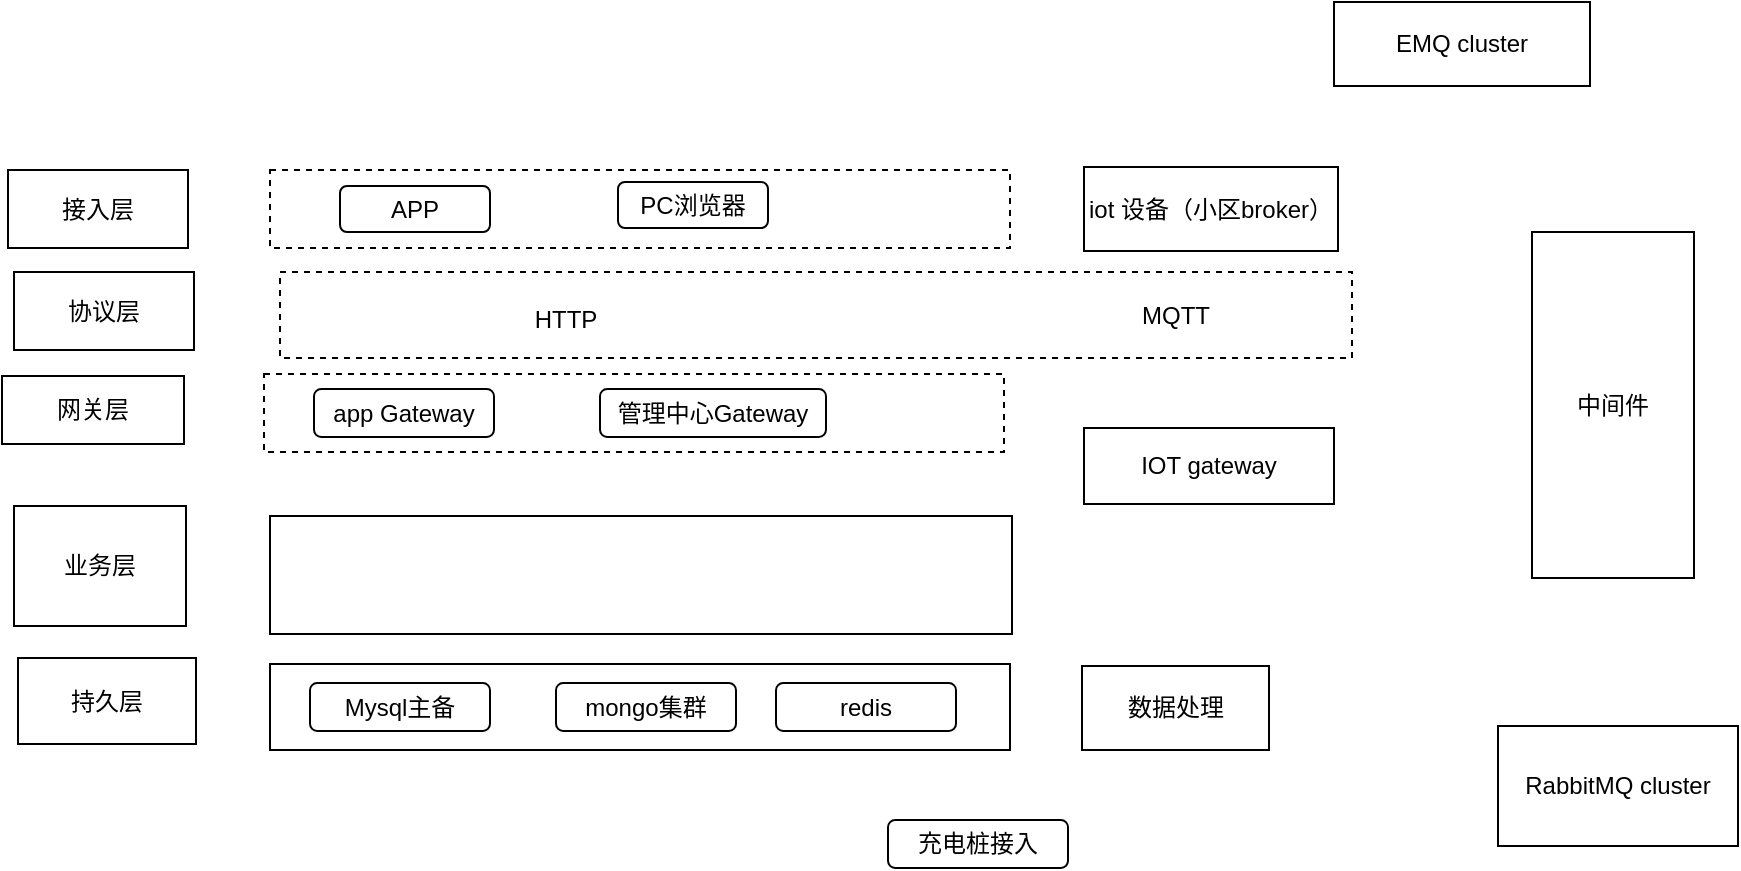 <mxfile version="13.6.5" type="github">
  <diagram id="TWzPcv6eyJnJzwMMlsIE" name="第 1 页">
    <mxGraphModel dx="1185" dy="635" grid="0" gridSize="10" guides="1" tooltips="1" connect="1" arrows="1" fold="1" page="1" pageScale="1" pageWidth="1169" pageHeight="827" math="0" shadow="0">
      <root>
        <mxCell id="0" />
        <mxCell id="1" parent="0" />
        <mxCell id="Q4y2o1uRb4vcTRyTDqqI-1" value="接入层" style="rounded=0;whiteSpace=wrap;html=1;" vertex="1" parent="1">
          <mxGeometry x="91" y="103" width="90" height="39" as="geometry" />
        </mxCell>
        <mxCell id="Q4y2o1uRb4vcTRyTDqqI-2" value="" style="rounded=0;whiteSpace=wrap;html=1;dashed=1;" vertex="1" parent="1">
          <mxGeometry x="222" y="103" width="370" height="39" as="geometry" />
        </mxCell>
        <mxCell id="Q4y2o1uRb4vcTRyTDqqI-3" value="APP" style="rounded=1;whiteSpace=wrap;html=1;" vertex="1" parent="1">
          <mxGeometry x="257" y="111" width="75" height="23" as="geometry" />
        </mxCell>
        <mxCell id="Q4y2o1uRb4vcTRyTDqqI-4" value="PC浏览器" style="rounded=1;whiteSpace=wrap;html=1;" vertex="1" parent="1">
          <mxGeometry x="396" y="109" width="75" height="23" as="geometry" />
        </mxCell>
        <mxCell id="Q4y2o1uRb4vcTRyTDqqI-7" value="网关层" style="rounded=0;whiteSpace=wrap;html=1;" vertex="1" parent="1">
          <mxGeometry x="88" y="206" width="91" height="34" as="geometry" />
        </mxCell>
        <mxCell id="Q4y2o1uRb4vcTRyTDqqI-8" value="" style="rounded=0;whiteSpace=wrap;html=1;dashed=1;" vertex="1" parent="1">
          <mxGeometry x="219" y="205" width="370" height="39" as="geometry" />
        </mxCell>
        <mxCell id="Q4y2o1uRb4vcTRyTDqqI-9" value="app Gateway" style="rounded=1;whiteSpace=wrap;html=1;" vertex="1" parent="1">
          <mxGeometry x="244" y="212.5" width="90" height="24" as="geometry" />
        </mxCell>
        <mxCell id="Q4y2o1uRb4vcTRyTDqqI-10" value="管理中心Gateway" style="rounded=1;whiteSpace=wrap;html=1;" vertex="1" parent="1">
          <mxGeometry x="387" y="212.5" width="113" height="24" as="geometry" />
        </mxCell>
        <mxCell id="Q4y2o1uRb4vcTRyTDqqI-12" value="充电桩接入" style="rounded=1;whiteSpace=wrap;html=1;" vertex="1" parent="1">
          <mxGeometry x="531" y="428" width="90" height="24" as="geometry" />
        </mxCell>
        <mxCell id="Q4y2o1uRb4vcTRyTDqqI-13" value="" style="rounded=0;whiteSpace=wrap;html=1;" vertex="1" parent="1">
          <mxGeometry x="222" y="350" width="370" height="43" as="geometry" />
        </mxCell>
        <mxCell id="Q4y2o1uRb4vcTRyTDqqI-14" value="持久层" style="rounded=0;whiteSpace=wrap;html=1;" vertex="1" parent="1">
          <mxGeometry x="96" y="347" width="89" height="43" as="geometry" />
        </mxCell>
        <mxCell id="Q4y2o1uRb4vcTRyTDqqI-15" value="Mysql主备" style="rounded=1;whiteSpace=wrap;html=1;" vertex="1" parent="1">
          <mxGeometry x="242" y="359.5" width="90" height="24" as="geometry" />
        </mxCell>
        <mxCell id="Q4y2o1uRb4vcTRyTDqqI-16" value="redis" style="rounded=1;whiteSpace=wrap;html=1;" vertex="1" parent="1">
          <mxGeometry x="475" y="359.5" width="90" height="24" as="geometry" />
        </mxCell>
        <mxCell id="Q4y2o1uRb4vcTRyTDqqI-17" value="mongo集群" style="rounded=1;whiteSpace=wrap;html=1;" vertex="1" parent="1">
          <mxGeometry x="365" y="359.5" width="90" height="24" as="geometry" />
        </mxCell>
        <mxCell id="Q4y2o1uRb4vcTRyTDqqI-19" value="EMQ cluster" style="rounded=0;whiteSpace=wrap;html=1;" vertex="1" parent="1">
          <mxGeometry x="754" y="19" width="128" height="42" as="geometry" />
        </mxCell>
        <mxCell id="Q4y2o1uRb4vcTRyTDqqI-20" value="RabbitMQ cluster" style="rounded=0;whiteSpace=wrap;html=1;" vertex="1" parent="1">
          <mxGeometry x="836" y="381" width="120" height="60" as="geometry" />
        </mxCell>
        <mxCell id="Q4y2o1uRb4vcTRyTDqqI-21" value="中间件" style="rounded=0;whiteSpace=wrap;html=1;" vertex="1" parent="1">
          <mxGeometry x="853" y="134" width="81" height="173" as="geometry" />
        </mxCell>
        <mxCell id="Q4y2o1uRb4vcTRyTDqqI-24" value="数据处理" style="rounded=0;whiteSpace=wrap;html=1;" vertex="1" parent="1">
          <mxGeometry x="628" y="351" width="93.5" height="42" as="geometry" />
        </mxCell>
        <mxCell id="Q4y2o1uRb4vcTRyTDqqI-26" value="" style="rounded=0;whiteSpace=wrap;html=1;" vertex="1" parent="1">
          <mxGeometry x="222" y="276" width="371" height="59" as="geometry" />
        </mxCell>
        <mxCell id="Q4y2o1uRb4vcTRyTDqqI-27" value="IOT gateway" style="rounded=0;whiteSpace=wrap;html=1;gradientColor=#ffffff;" vertex="1" parent="1">
          <mxGeometry x="629" y="232" width="125" height="38" as="geometry" />
        </mxCell>
        <mxCell id="Q4y2o1uRb4vcTRyTDqqI-28" value="业务层" style="rounded=0;whiteSpace=wrap;html=1;gradientColor=#ffffff;" vertex="1" parent="1">
          <mxGeometry x="94" y="271" width="86" height="60" as="geometry" />
        </mxCell>
        <mxCell id="Q4y2o1uRb4vcTRyTDqqI-30" value="iot 设备（小区broker）" style="rounded=0;whiteSpace=wrap;html=1;" vertex="1" parent="1">
          <mxGeometry x="629" y="101.5" width="127" height="42" as="geometry" />
        </mxCell>
        <mxCell id="Q4y2o1uRb4vcTRyTDqqI-31" value="" style="shape=link;endArrow=classic;startArrow=classic;html=1;strokeColor=none;" edge="1" parent="1">
          <mxGeometry width="50" height="50" relative="1" as="geometry">
            <mxPoint x="117" y="83" as="sourcePoint" />
            <mxPoint x="117" y="18" as="targetPoint" />
            <Array as="points">
              <mxPoint x="117" y="45" />
            </Array>
          </mxGeometry>
        </mxCell>
        <mxCell id="Q4y2o1uRb4vcTRyTDqqI-38" value="协议层" style="rounded=0;whiteSpace=wrap;html=1;" vertex="1" parent="1">
          <mxGeometry x="94" y="154" width="90" height="39" as="geometry" />
        </mxCell>
        <mxCell id="Q4y2o1uRb4vcTRyTDqqI-39" value="" style="rounded=0;whiteSpace=wrap;html=1;dashed=1;gradientColor=#ffffff;" vertex="1" parent="1">
          <mxGeometry x="227" y="154" width="536" height="43" as="geometry" />
        </mxCell>
        <mxCell id="Q4y2o1uRb4vcTRyTDqqI-41" value="HTTP" style="text;html=1;strokeColor=none;fillColor=none;align=center;verticalAlign=middle;whiteSpace=wrap;rounded=0;dashed=1;" vertex="1" parent="1">
          <mxGeometry x="350" y="168" width="40" height="20" as="geometry" />
        </mxCell>
        <mxCell id="Q4y2o1uRb4vcTRyTDqqI-42" value="MQTT" style="text;html=1;strokeColor=none;fillColor=none;align=center;verticalAlign=middle;whiteSpace=wrap;rounded=0;dashed=1;" vertex="1" parent="1">
          <mxGeometry x="654.75" y="165.5" width="40" height="20" as="geometry" />
        </mxCell>
      </root>
    </mxGraphModel>
  </diagram>
</mxfile>
